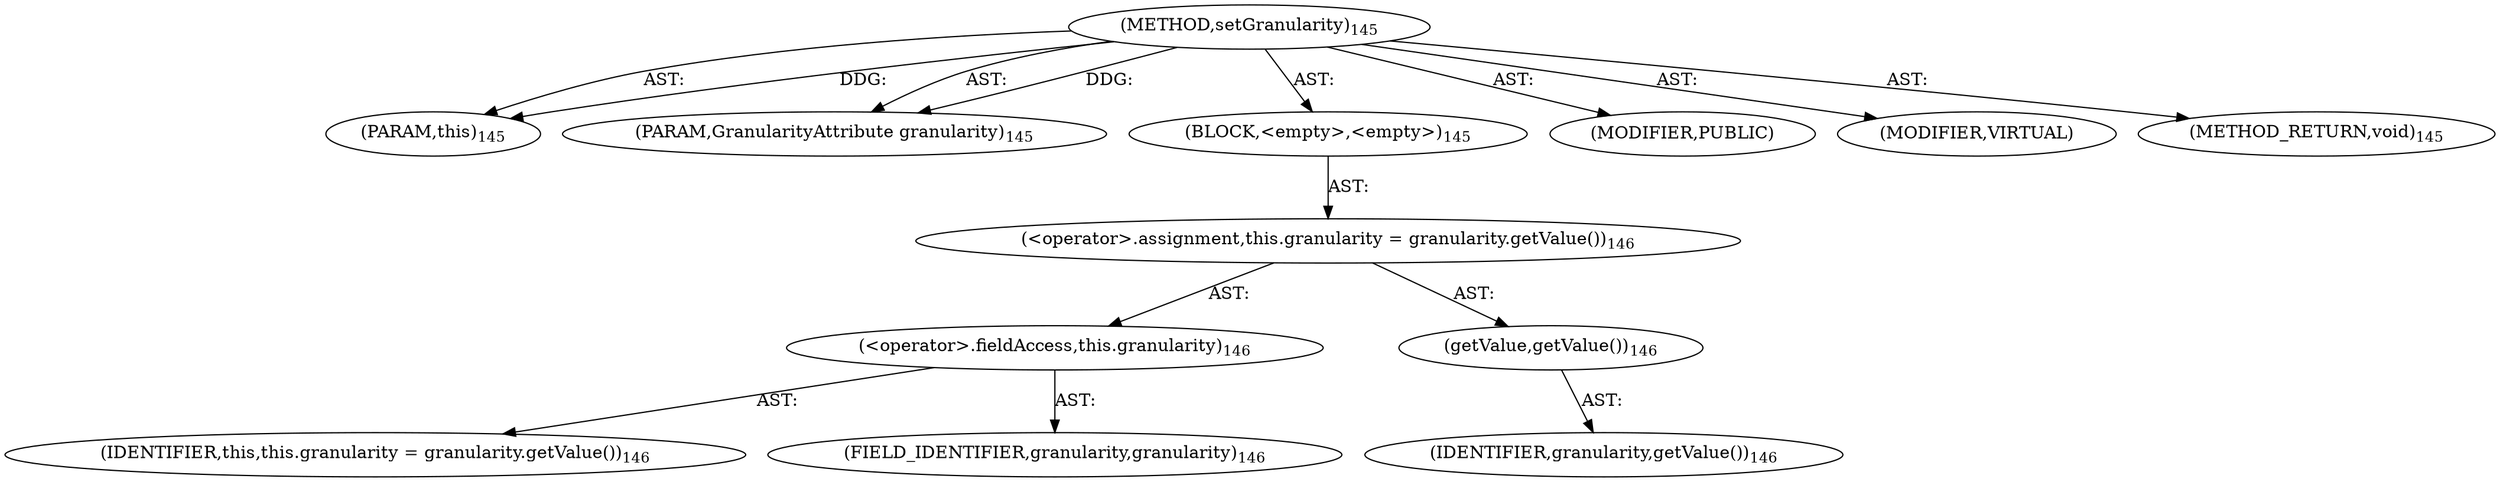 digraph "setGranularity" {  
"111669149699" [label = <(METHOD,setGranularity)<SUB>145</SUB>> ]
"115964116992" [label = <(PARAM,this)<SUB>145</SUB>> ]
"115964117003" [label = <(PARAM,GranularityAttribute granularity)<SUB>145</SUB>> ]
"25769803779" [label = <(BLOCK,&lt;empty&gt;,&lt;empty&gt;)<SUB>145</SUB>> ]
"30064771080" [label = <(&lt;operator&gt;.assignment,this.granularity = granularity.getValue())<SUB>146</SUB>> ]
"30064771081" [label = <(&lt;operator&gt;.fieldAccess,this.granularity)<SUB>146</SUB>> ]
"68719476736" [label = <(IDENTIFIER,this,this.granularity = granularity.getValue())<SUB>146</SUB>> ]
"55834574851" [label = <(FIELD_IDENTIFIER,granularity,granularity)<SUB>146</SUB>> ]
"30064771082" [label = <(getValue,getValue())<SUB>146</SUB>> ]
"68719476748" [label = <(IDENTIFIER,granularity,getValue())<SUB>146</SUB>> ]
"133143986187" [label = <(MODIFIER,PUBLIC)> ]
"133143986188" [label = <(MODIFIER,VIRTUAL)> ]
"128849018883" [label = <(METHOD_RETURN,void)<SUB>145</SUB>> ]
  "111669149699" -> "115964116992"  [ label = "AST: "] 
  "111669149699" -> "115964117003"  [ label = "AST: "] 
  "111669149699" -> "25769803779"  [ label = "AST: "] 
  "111669149699" -> "133143986187"  [ label = "AST: "] 
  "111669149699" -> "133143986188"  [ label = "AST: "] 
  "111669149699" -> "128849018883"  [ label = "AST: "] 
  "25769803779" -> "30064771080"  [ label = "AST: "] 
  "30064771080" -> "30064771081"  [ label = "AST: "] 
  "30064771080" -> "30064771082"  [ label = "AST: "] 
  "30064771081" -> "68719476736"  [ label = "AST: "] 
  "30064771081" -> "55834574851"  [ label = "AST: "] 
  "30064771082" -> "68719476748"  [ label = "AST: "] 
  "111669149699" -> "115964116992"  [ label = "DDG: "] 
  "111669149699" -> "115964117003"  [ label = "DDG: "] 
}
